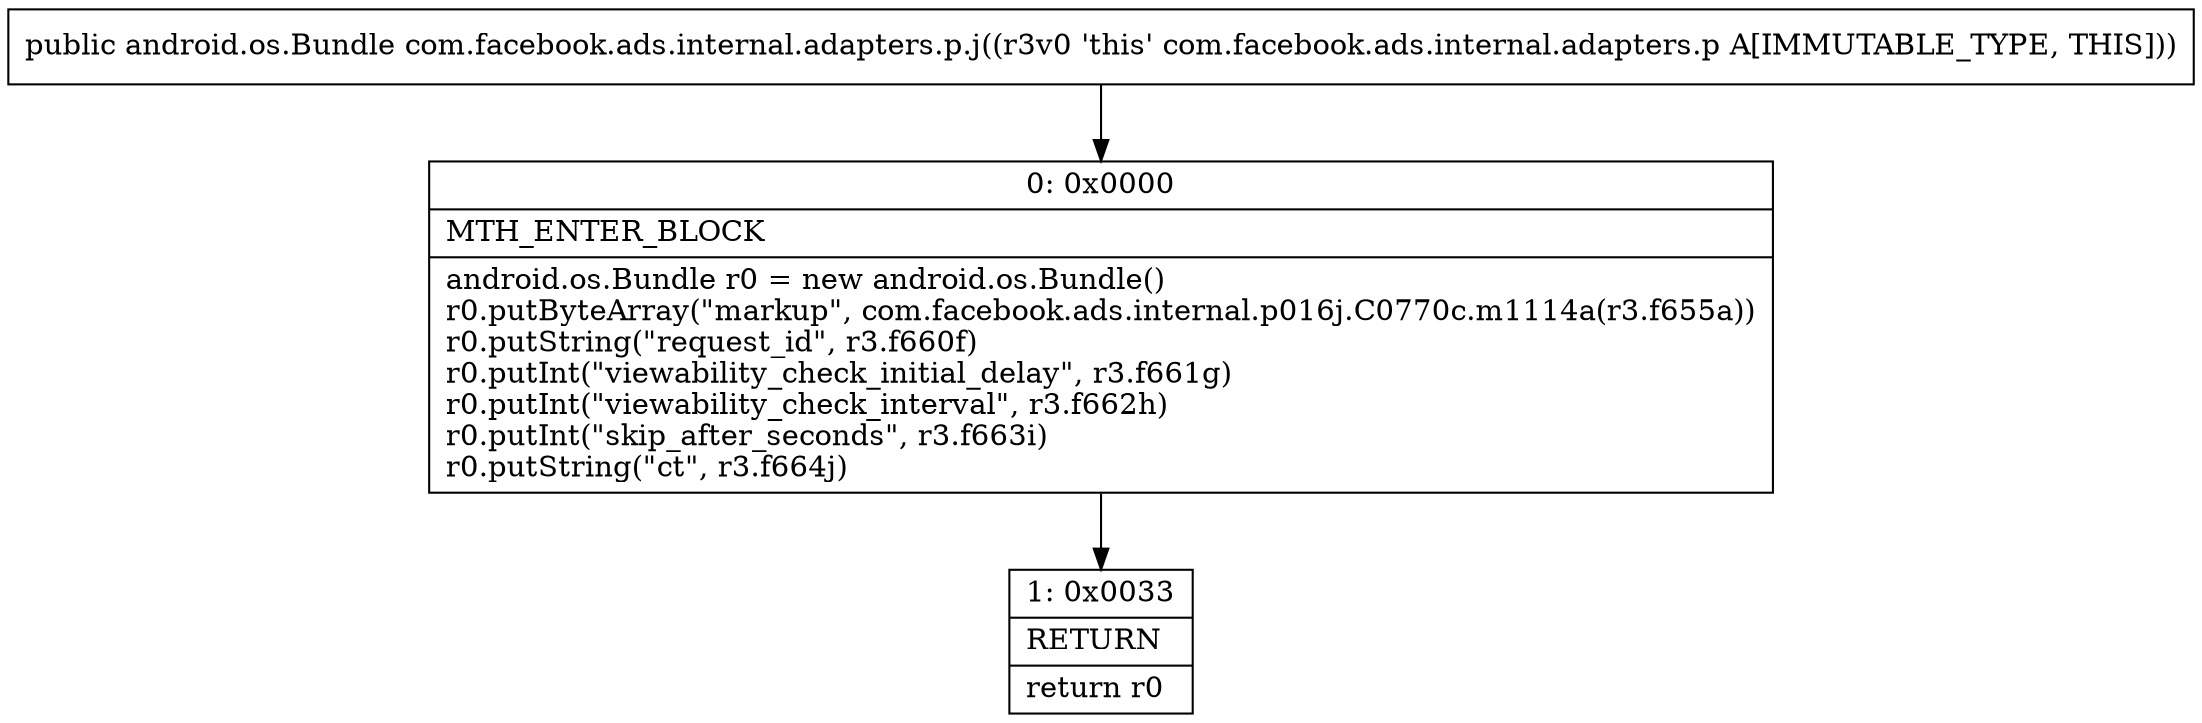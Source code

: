 digraph "CFG forcom.facebook.ads.internal.adapters.p.j()Landroid\/os\/Bundle;" {
Node_0 [shape=record,label="{0\:\ 0x0000|MTH_ENTER_BLOCK\l|android.os.Bundle r0 = new android.os.Bundle()\lr0.putByteArray(\"markup\", com.facebook.ads.internal.p016j.C0770c.m1114a(r3.f655a))\lr0.putString(\"request_id\", r3.f660f)\lr0.putInt(\"viewability_check_initial_delay\", r3.f661g)\lr0.putInt(\"viewability_check_interval\", r3.f662h)\lr0.putInt(\"skip_after_seconds\", r3.f663i)\lr0.putString(\"ct\", r3.f664j)\l}"];
Node_1 [shape=record,label="{1\:\ 0x0033|RETURN\l|return r0\l}"];
MethodNode[shape=record,label="{public android.os.Bundle com.facebook.ads.internal.adapters.p.j((r3v0 'this' com.facebook.ads.internal.adapters.p A[IMMUTABLE_TYPE, THIS])) }"];
MethodNode -> Node_0;
Node_0 -> Node_1;
}


